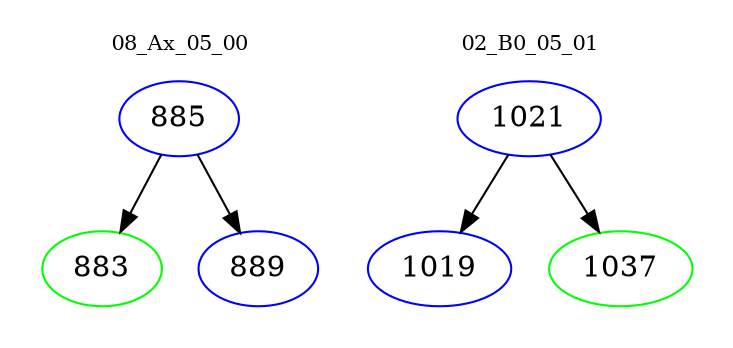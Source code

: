 digraph{
subgraph cluster_0 {
color = white
label = "08_Ax_05_00";
fontsize=10;
T0_885 [label="885", color="blue"]
T0_885 -> T0_883 [color="black"]
T0_883 [label="883", color="green"]
T0_885 -> T0_889 [color="black"]
T0_889 [label="889", color="blue"]
}
subgraph cluster_1 {
color = white
label = "02_B0_05_01";
fontsize=10;
T1_1021 [label="1021", color="blue"]
T1_1021 -> T1_1019 [color="black"]
T1_1019 [label="1019", color="blue"]
T1_1021 -> T1_1037 [color="black"]
T1_1037 [label="1037", color="green"]
}
}

